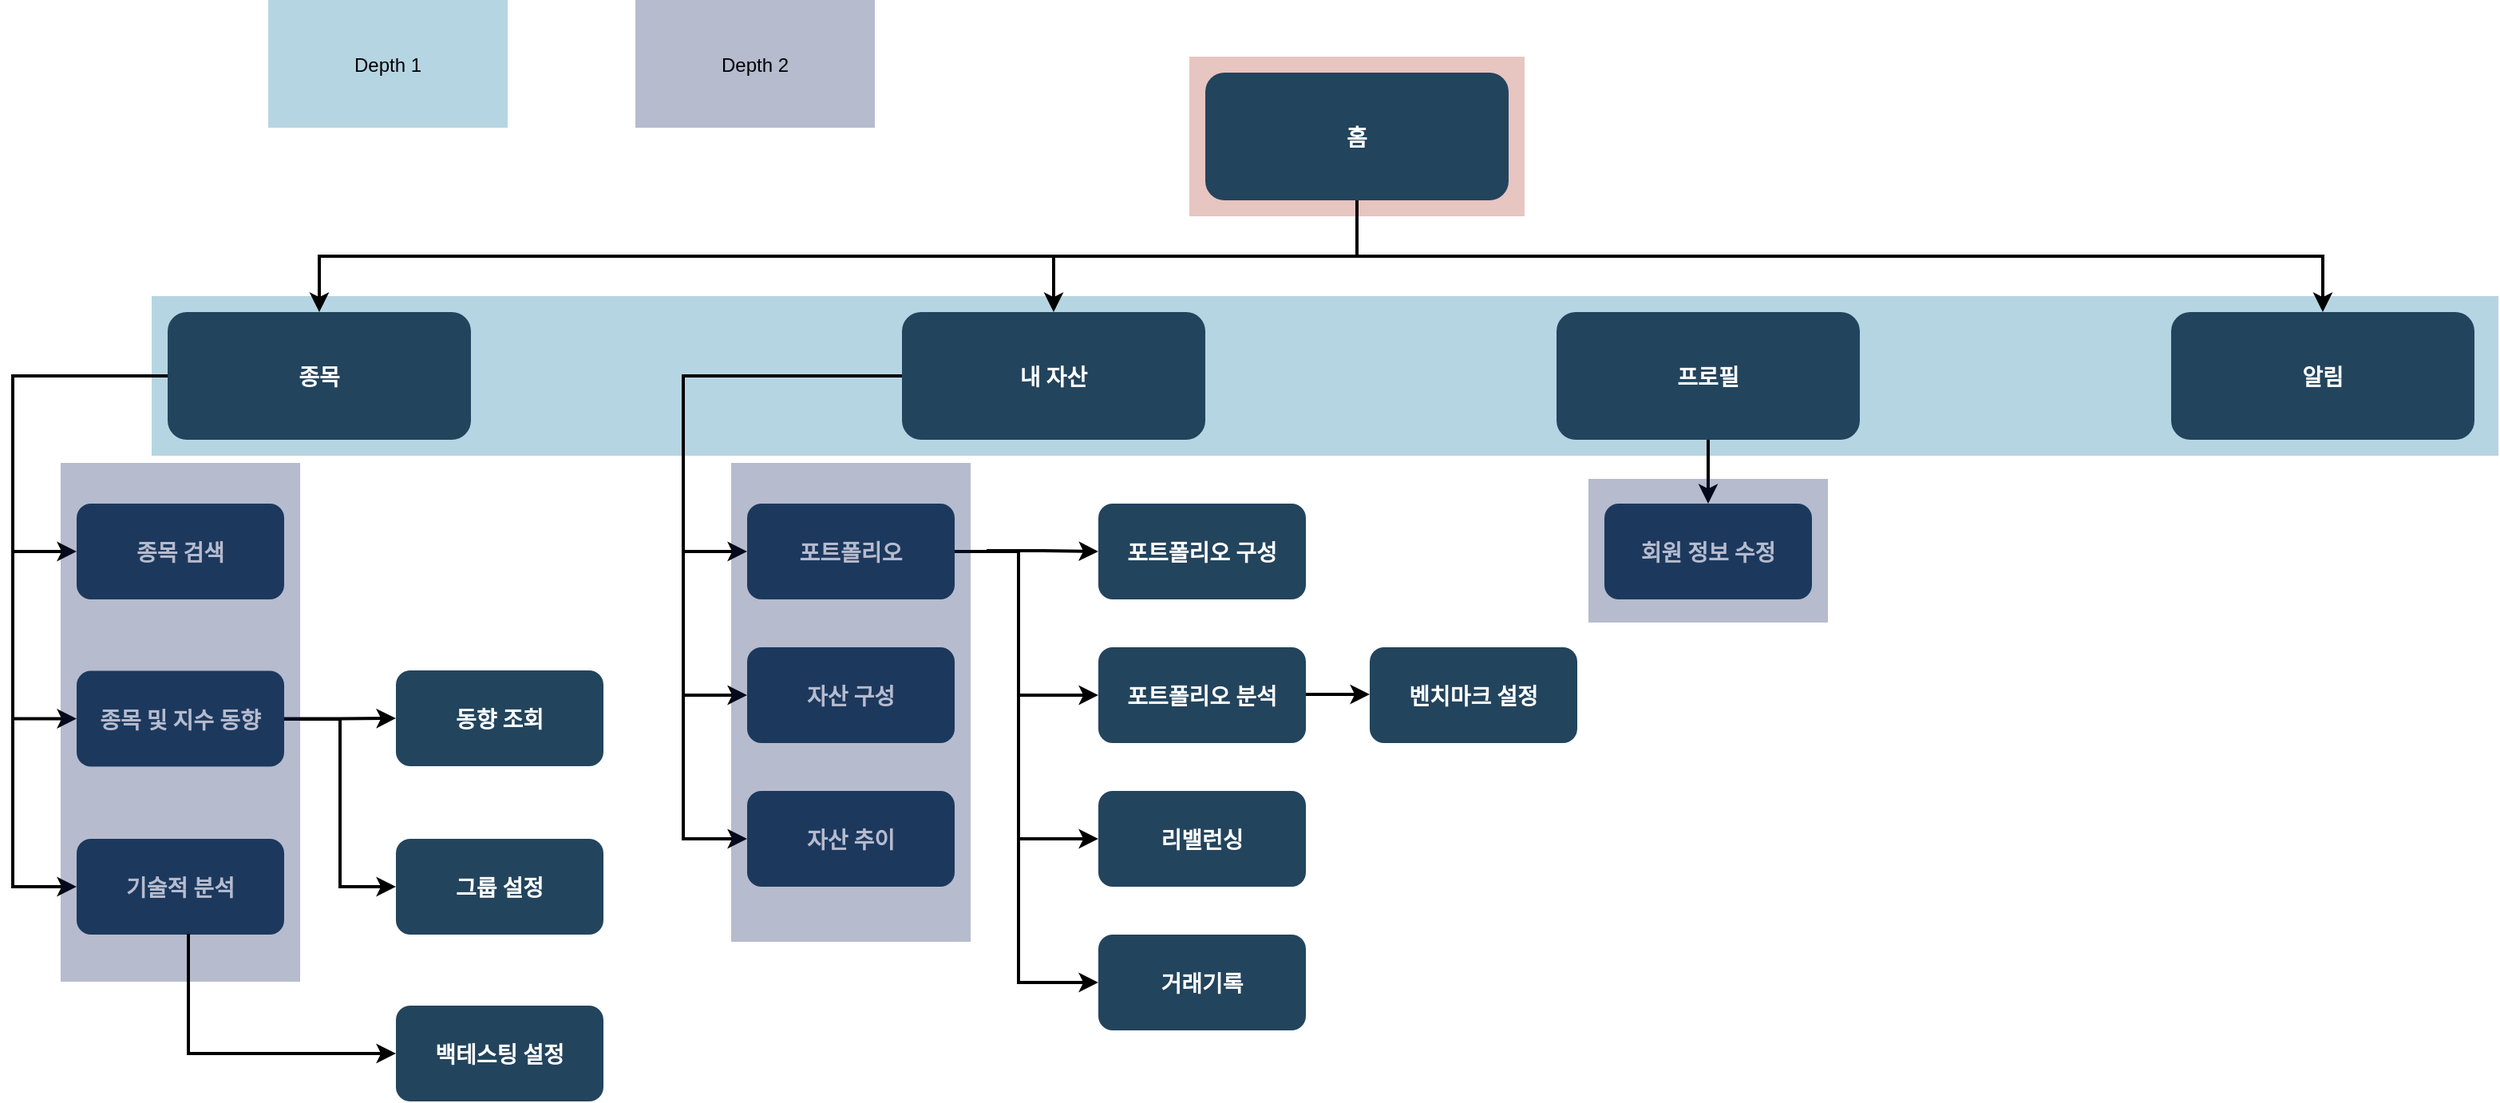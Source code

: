 <mxfile version="24.7.8">
  <diagram name="Page-1" id="2c0d36ab-eaac-3732-788b-9136903baeff">
    <mxGraphModel dx="1973" dy="921" grid="1" gridSize="10" guides="1" tooltips="1" connect="1" arrows="1" fold="1" page="1" pageScale="1.5" pageWidth="1169" pageHeight="827" background="none" math="0" shadow="0">
      <root>
        <mxCell id="0" />
        <mxCell id="1" parent="0" />
        <mxCell id="123" value="" style="fillColor=#AE4132;strokeColor=none;opacity=30;" parent="1" vertex="1">
          <mxGeometry x="747" y="175.5" width="210" height="100.0" as="geometry" />
        </mxCell>
        <mxCell id="122" value="" style="fillColor=#10739E;strokeColor=none;opacity=30;" parent="1" vertex="1">
          <mxGeometry x="97" y="325.5" width="1470" height="100.0" as="geometry" />
        </mxCell>
        <mxCell id="2" value="홈" style="rounded=1;fillColor=#23445D;gradientColor=none;strokeColor=none;fontColor=#FFFFFF;fontStyle=1;fontFamily=Tahoma;fontSize=14" parent="1" vertex="1">
          <mxGeometry x="757" y="185.5" width="190" height="80" as="geometry" />
        </mxCell>
        <mxCell id="4" value="알림" style="rounded=1;fillColor=#23445D;gradientColor=none;strokeColor=none;fontColor=#FFFFFF;fontStyle=1;fontFamily=Tahoma;fontSize=14" parent="1" vertex="1">
          <mxGeometry x="1362.0" y="335.5" width="190" height="80" as="geometry" />
        </mxCell>
        <mxCell id="9" value="" style="edgeStyle=elbowEdgeStyle;elbow=vertical;strokeWidth=2;rounded=0" parent="1" source="2" target="4" edge="1">
          <mxGeometry x="337" y="215.5" width="100" height="100" as="geometry">
            <mxPoint x="337" y="315.5" as="sourcePoint" />
            <mxPoint x="437" y="215.5" as="targetPoint" />
          </mxGeometry>
        </mxCell>
        <mxCell id="10" value="프로필" style="rounded=1;fillColor=#23445D;gradientColor=none;strokeColor=none;fontColor=#FFFFFF;fontStyle=1;fontFamily=Tahoma;fontSize=14" parent="1" vertex="1">
          <mxGeometry x="977" y="335.5" width="190" height="80" as="geometry" />
        </mxCell>
        <mxCell id="12" value="내 자산" style="rounded=1;fillColor=#23445D;gradientColor=none;strokeColor=none;fontColor=#FFFFFF;fontStyle=1;fontFamily=Tahoma;fontSize=14" parent="1" vertex="1">
          <mxGeometry x="567.0" y="335.5" width="190" height="80" as="geometry" />
        </mxCell>
        <mxCell id="13" value="종목" style="rounded=1;fillColor=#23445D;gradientColor=none;strokeColor=none;fontColor=#FFFFFF;fontStyle=1;fontFamily=Tahoma;fontSize=14" parent="1" vertex="1">
          <mxGeometry x="107" y="335.5" width="190" height="80" as="geometry" />
        </mxCell>
        <mxCell id="16" value="종목 검색" style="rounded=1;fillColor=#23445D;gradientColor=none;strokeColor=none;fontColor=#FFFFFF;fontStyle=1;fontFamily=Tahoma;fontSize=14" parent="1" vertex="1">
          <mxGeometry x="50" y="455.5" width="130" height="60" as="geometry" />
        </mxCell>
        <mxCell id="17" value="종목 및 지수 동향" style="rounded=1;fillColor=#23445D;gradientColor=none;strokeColor=none;fontColor=#FFFFFF;fontStyle=1;fontFamily=Tahoma;fontSize=14" parent="1" vertex="1">
          <mxGeometry x="50" y="560.25" width="130" height="60" as="geometry" />
        </mxCell>
        <mxCell id="18" value="기술적 분석" style="rounded=1;fillColor=#23445D;gradientColor=none;strokeColor=none;fontColor=#FFFFFF;fontStyle=1;fontFamily=Tahoma;fontSize=14" parent="1" vertex="1">
          <mxGeometry x="50" y="665.5" width="130" height="60" as="geometry" />
        </mxCell>
        <mxCell id="26" value="자산 구성" style="rounded=1;fillColor=#23445D;gradientColor=none;strokeColor=none;fontColor=#FFFFFF;fontStyle=1;fontFamily=Tahoma;fontSize=14" parent="1" vertex="1">
          <mxGeometry x="470" y="545.5" width="130" height="60" as="geometry" />
        </mxCell>
        <mxCell id="27" value="자산 추이" style="rounded=1;fillColor=#23445D;gradientColor=none;strokeColor=none;fontColor=#FFFFFF;fontStyle=1;fontFamily=Tahoma;fontSize=14" parent="1" vertex="1">
          <mxGeometry x="470" y="635.5" width="130" height="60" as="geometry" />
        </mxCell>
        <mxCell id="33" value="포트폴리오 구성" style="rounded=1;fillColor=#23445D;gradientColor=none;strokeColor=none;fontColor=#FFFFFF;fontStyle=1;fontFamily=Tahoma;fontSize=14" parent="1" vertex="1">
          <mxGeometry x="690" y="455.5" width="130" height="60" as="geometry" />
        </mxCell>
        <mxCell id="34" value="포트폴리오 분석" style="rounded=1;fillColor=#23445D;gradientColor=none;strokeColor=none;fontColor=#FFFFFF;fontStyle=1;fontFamily=Tahoma;fontSize=14" parent="1" vertex="1">
          <mxGeometry x="690" y="545.5" width="130" height="60" as="geometry" />
        </mxCell>
        <mxCell id="35" value="리밸런싱" style="rounded=1;fillColor=#23445D;gradientColor=none;strokeColor=none;fontColor=#FFFFFF;fontStyle=1;fontFamily=Tahoma;fontSize=14" parent="1" vertex="1">
          <mxGeometry x="690" y="635.5" width="130" height="60" as="geometry" />
        </mxCell>
        <mxCell id="36" value="거래기록" style="rounded=1;fillColor=#23445D;gradientColor=none;strokeColor=none;fontColor=#FFFFFF;fontStyle=1;fontFamily=Tahoma;fontSize=14" parent="1" vertex="1">
          <mxGeometry x="690" y="725.5" width="130" height="60" as="geometry" />
        </mxCell>
        <mxCell id="59" value="" style="edgeStyle=elbowEdgeStyle;elbow=vertical;strokeWidth=2;rounded=0" parent="1" source="2" target="12" edge="1">
          <mxGeometry x="347" y="225.5" width="100" height="100" as="geometry">
            <mxPoint x="862.0" y="275.5" as="sourcePoint" />
            <mxPoint x="1467.0" y="345.5" as="targetPoint" />
          </mxGeometry>
        </mxCell>
        <mxCell id="61" value="" style="edgeStyle=elbowEdgeStyle;elbow=vertical;strokeWidth=2;rounded=0" parent="1" source="2" target="13" edge="1">
          <mxGeometry x="-23" y="135.5" width="100" height="100" as="geometry">
            <mxPoint x="-23" y="235.5" as="sourcePoint" />
            <mxPoint x="77" y="135.5" as="targetPoint" />
          </mxGeometry>
        </mxCell>
        <mxCell id="64" value="" style="edgeStyle=elbowEdgeStyle;elbow=horizontal;strokeWidth=2;rounded=0;entryX=0;entryY=0.5;entryDx=0;entryDy=0;exitX=0;exitY=0.5;exitDx=0;exitDy=0;" parent="1" source="13" target="16" edge="1">
          <mxGeometry x="-23" y="135.5" width="100" height="100" as="geometry">
            <mxPoint x="97" y="425.5" as="sourcePoint" />
            <mxPoint x="137" y="495.5" as="targetPoint" />
            <Array as="points">
              <mxPoint x="10" y="440" />
            </Array>
          </mxGeometry>
        </mxCell>
        <mxCell id="65" value="" style="edgeStyle=elbowEdgeStyle;elbow=horizontal;strokeWidth=2;rounded=0;entryX=0;entryY=0.5;entryDx=0;entryDy=0;exitX=0;exitY=0.5;exitDx=0;exitDy=0;" parent="1" source="13" target="17" edge="1">
          <mxGeometry x="-23" y="135.5" width="100" height="100" as="geometry">
            <mxPoint x="97" y="425.5" as="sourcePoint" />
            <mxPoint x="137" y="580" as="targetPoint" />
            <Array as="points">
              <mxPoint x="10" y="490" />
            </Array>
          </mxGeometry>
        </mxCell>
        <mxCell id="67" value="" style="edgeStyle=elbowEdgeStyle;elbow=horizontal;strokeWidth=2;rounded=0;exitX=0;exitY=0.5;exitDx=0;exitDy=0;entryX=0;entryY=0.5;entryDx=0;entryDy=0;" parent="1" source="13" target="18" edge="1">
          <mxGeometry x="-23" y="135.5" width="100" height="100" as="geometry">
            <mxPoint x="80" y="380.0" as="sourcePoint" />
            <mxPoint x="113" y="684.5" as="targetPoint" />
            <Array as="points">
              <mxPoint x="10" y="550" />
            </Array>
          </mxGeometry>
        </mxCell>
        <mxCell id="70" value="" style="edgeStyle=elbowEdgeStyle;elbow=horizontal;strokeWidth=2;rounded=0;exitX=0;exitY=0.5;exitDx=0;exitDy=0;entryX=0;entryY=0.5;entryDx=0;entryDy=0;" parent="1" source="12" target="25" edge="1">
          <mxGeometry x="-23" y="135.5" width="100" height="100" as="geometry">
            <mxPoint x="-23" y="235.5" as="sourcePoint" />
            <mxPoint x="77" y="135.5" as="targetPoint" />
            <Array as="points">
              <mxPoint x="430" y="440" />
            </Array>
          </mxGeometry>
        </mxCell>
        <mxCell id="71" value="" style="edgeStyle=elbowEdgeStyle;elbow=horizontal;strokeWidth=2;rounded=0;exitX=0;exitY=0.5;exitDx=0;exitDy=0;entryX=0;entryY=0.5;entryDx=0;entryDy=0;" parent="1" source="12" target="26" edge="1">
          <mxGeometry x="-23" y="135.5" width="100" height="100" as="geometry">
            <mxPoint x="-23" y="235.5" as="sourcePoint" />
            <mxPoint x="77" y="135.5" as="targetPoint" />
            <Array as="points">
              <mxPoint x="430" y="480" />
            </Array>
          </mxGeometry>
        </mxCell>
        <mxCell id="75" value="" style="edgeStyle=elbowEdgeStyle;elbow=horizontal;strokeWidth=2;rounded=0;entryX=0;entryY=0.5;entryDx=0;entryDy=0;exitX=1;exitY=0.5;exitDx=0;exitDy=0;" parent="1" source="25" target="34" edge="1">
          <mxGeometry x="-23" y="135.5" width="100" height="100" as="geometry">
            <mxPoint x="610" y="485" as="sourcePoint" />
            <mxPoint x="723" y="560" as="targetPoint" />
            <Array as="points">
              <mxPoint x="640" y="530" />
            </Array>
          </mxGeometry>
        </mxCell>
        <mxCell id="76" value="" style="edgeStyle=elbowEdgeStyle;elbow=horizontal;strokeWidth=2;rounded=0;entryX=0;entryY=0.5;entryDx=0;entryDy=0;" parent="1" target="35" edge="1">
          <mxGeometry x="-23" y="135.5" width="100" height="100" as="geometry">
            <mxPoint x="640" y="573" as="sourcePoint" />
            <mxPoint x="717" y="668" as="targetPoint" />
            <Array as="points">
              <mxPoint x="640" y="643" />
            </Array>
          </mxGeometry>
        </mxCell>
        <mxCell id="Ag-aDaCQ0mfmiK7zDWWH-124" value="" style="edgeStyle=elbowEdgeStyle;elbow=horizontal;strokeWidth=2;rounded=0;entryX=0;entryY=0.5;entryDx=0;entryDy=0;" edge="1" parent="1" target="33">
          <mxGeometry x="-23" y="135.5" width="100" height="100" as="geometry">
            <mxPoint x="620" y="485" as="sourcePoint" />
            <mxPoint x="747" y="570" as="targetPoint" />
            <Array as="points" />
          </mxGeometry>
        </mxCell>
        <mxCell id="Ag-aDaCQ0mfmiK7zDWWH-126" value="" style="edgeStyle=elbowEdgeStyle;elbow=horizontal;strokeWidth=2;rounded=0;entryX=0;entryY=0.5;entryDx=0;entryDy=0;" edge="1" parent="1" target="36">
          <mxGeometry x="-23" y="135.5" width="100" height="100" as="geometry">
            <mxPoint x="640" y="660" as="sourcePoint" />
            <mxPoint x="717" y="755" as="targetPoint" />
            <Array as="points">
              <mxPoint x="640" y="730" />
            </Array>
          </mxGeometry>
        </mxCell>
        <mxCell id="Ag-aDaCQ0mfmiK7zDWWH-129" value="" style="edgeStyle=elbowEdgeStyle;elbow=horizontal;strokeWidth=2;rounded=0;exitX=0;exitY=0.5;exitDx=0;exitDy=0;entryX=0;entryY=0.5;entryDx=0;entryDy=0;" edge="1" parent="1" source="12" target="27">
          <mxGeometry x="-23" y="135.5" width="100" height="100" as="geometry">
            <mxPoint x="547" y="385.5" as="sourcePoint" />
            <mxPoint x="430" y="585.5" as="targetPoint" />
            <Array as="points">
              <mxPoint x="430" y="460" />
              <mxPoint x="410" y="520" />
            </Array>
          </mxGeometry>
        </mxCell>
        <mxCell id="Ag-aDaCQ0mfmiK7zDWWH-130" value="" style="edgeStyle=elbowEdgeStyle;elbow=horizontal;strokeWidth=2;rounded=0;entryX=0;entryY=0.5;entryDx=0;entryDy=0;" edge="1" parent="1" target="25">
          <mxGeometry x="-23" y="135.5" width="100" height="100" as="geometry">
            <mxPoint x="580" y="485" as="sourcePoint" />
            <mxPoint x="710" y="485" as="targetPoint" />
            <Array as="points" />
          </mxGeometry>
        </mxCell>
        <mxCell id="25" value="포트폴리오" style="rounded=1;fillColor=#23445D;gradientColor=none;strokeColor=none;fontColor=#FFFFFF;fontStyle=1;fontFamily=Tahoma;fontSize=14" parent="1" vertex="1">
          <mxGeometry x="470" y="455.5" width="130" height="60" as="geometry" />
        </mxCell>
        <mxCell id="Ag-aDaCQ0mfmiK7zDWWH-132" value="" style="edgeStyle=elbowEdgeStyle;elbow=horizontal;strokeWidth=2;rounded=0;entryX=0;entryY=0.5;entryDx=0;entryDy=0;exitX=1;exitY=0.5;exitDx=0;exitDy=0;" edge="1" parent="1" source="17" target="Ag-aDaCQ0mfmiK7zDWWH-131">
          <mxGeometry x="-23" y="135.5" width="100" height="100" as="geometry">
            <mxPoint x="250" y="650" as="sourcePoint" />
            <mxPoint x="270" y="770" as="targetPoint" />
            <Array as="points" />
          </mxGeometry>
        </mxCell>
        <mxCell id="Ag-aDaCQ0mfmiK7zDWWH-131" value="동향 조회" style="rounded=1;fillColor=#23445D;gradientColor=none;strokeColor=none;fontColor=#FFFFFF;fontStyle=1;fontFamily=Tahoma;fontSize=14" vertex="1" parent="1">
          <mxGeometry x="250" y="560" width="130" height="60" as="geometry" />
        </mxCell>
        <mxCell id="Ag-aDaCQ0mfmiK7zDWWH-134" value="그룹 설정" style="rounded=1;fillColor=#23445D;gradientColor=none;strokeColor=none;fontColor=#FFFFFF;fontStyle=1;fontFamily=Tahoma;fontSize=14" vertex="1" parent="1">
          <mxGeometry x="250" y="665.5" width="130" height="60" as="geometry" />
        </mxCell>
        <mxCell id="Ag-aDaCQ0mfmiK7zDWWH-135" value="" style="edgeStyle=elbowEdgeStyle;elbow=horizontal;strokeWidth=2;rounded=0;entryX=0;entryY=0.5;entryDx=0;entryDy=0;exitX=1;exitY=0.5;exitDx=0;exitDy=0;" edge="1" parent="1" target="Ag-aDaCQ0mfmiK7zDWWH-134">
          <mxGeometry x="-23" y="135.5" width="100" height="100" as="geometry">
            <mxPoint x="180" y="590.5" as="sourcePoint" />
            <mxPoint x="250" y="635.5" as="targetPoint" />
            <Array as="points" />
          </mxGeometry>
        </mxCell>
        <mxCell id="Ag-aDaCQ0mfmiK7zDWWH-137" value="백테스팅 설정" style="rounded=1;fillColor=#23445D;gradientColor=none;strokeColor=none;fontColor=#FFFFFF;fontStyle=1;fontFamily=Tahoma;fontSize=14" vertex="1" parent="1">
          <mxGeometry x="250" y="770" width="130" height="60" as="geometry" />
        </mxCell>
        <mxCell id="Ag-aDaCQ0mfmiK7zDWWH-138" value="회원 정보 수정" style="rounded=1;fillColor=#23445D;gradientColor=none;strokeColor=none;fontColor=#FFFFFF;fontStyle=1;fontFamily=Tahoma;fontSize=14" vertex="1" parent="1">
          <mxGeometry x="1007" y="455.5" width="130" height="60" as="geometry" />
        </mxCell>
        <mxCell id="Ag-aDaCQ0mfmiK7zDWWH-139" value="" style="edgeStyle=elbowEdgeStyle;elbow=horizontal;strokeWidth=2;rounded=0;exitX=0.5;exitY=1;exitDx=0;exitDy=0;" edge="1" parent="1" source="10" target="Ag-aDaCQ0mfmiK7zDWWH-138">
          <mxGeometry x="-23" y="135.5" width="100" height="100" as="geometry">
            <mxPoint x="1057" y="455.5" as="sourcePoint" />
            <mxPoint x="1080" y="500" as="targetPoint" />
            <Array as="points">
              <mxPoint x="1072" y="460" />
              <mxPoint x="900" y="600.5" />
            </Array>
          </mxGeometry>
        </mxCell>
        <mxCell id="Ag-aDaCQ0mfmiK7zDWWH-140" value="" style="edgeStyle=elbowEdgeStyle;elbow=horizontal;strokeWidth=2;rounded=0;exitX=1;exitY=0.5;exitDx=0;exitDy=0;entryX=0;entryY=0.5;entryDx=0;entryDy=0;" edge="1" parent="1" target="Ag-aDaCQ0mfmiK7zDWWH-141">
          <mxGeometry x="-23" y="135.5" width="100" height="100" as="geometry">
            <mxPoint x="820" y="575" as="sourcePoint" />
            <mxPoint x="910" y="630" as="targetPoint" />
            <Array as="points">
              <mxPoint x="860" y="620" />
            </Array>
          </mxGeometry>
        </mxCell>
        <mxCell id="Ag-aDaCQ0mfmiK7zDWWH-141" value="벤치마크 설정" style="rounded=1;fillColor=#23445D;gradientColor=none;strokeColor=none;fontColor=#FFFFFF;fontStyle=1;fontFamily=Tahoma;fontSize=14" vertex="1" parent="1">
          <mxGeometry x="860" y="545.5" width="130" height="60" as="geometry" />
        </mxCell>
        <mxCell id="Ag-aDaCQ0mfmiK7zDWWH-143" value="" style="fillColor=#10205E;strokeColor=none;opacity=30;" vertex="1" parent="1">
          <mxGeometry x="40" y="430" width="150" height="325" as="geometry" />
        </mxCell>
        <mxCell id="Ag-aDaCQ0mfmiK7zDWWH-146" value="" style="fillColor=#10205E;strokeColor=none;opacity=30;" vertex="1" parent="1">
          <mxGeometry x="460" y="430" width="150" height="300" as="geometry" />
        </mxCell>
        <mxCell id="Ag-aDaCQ0mfmiK7zDWWH-147" value="" style="fillColor=#10205E;strokeColor=none;opacity=30;" vertex="1" parent="1">
          <mxGeometry x="997" y="440" width="150" height="90" as="geometry" />
        </mxCell>
        <mxCell id="Ag-aDaCQ0mfmiK7zDWWH-149" value="Depth 1" style="fillColor=#10739E;strokeColor=none;opacity=30;" vertex="1" parent="1">
          <mxGeometry x="170" y="140" width="150" height="80" as="geometry" />
        </mxCell>
        <mxCell id="Ag-aDaCQ0mfmiK7zDWWH-150" value="Depth 2" style="fillColor=#10205E;strokeColor=none;opacity=30;" vertex="1" parent="1">
          <mxGeometry x="400" y="140" width="150" height="80" as="geometry" />
        </mxCell>
        <mxCell id="Ag-aDaCQ0mfmiK7zDWWH-153" value="" style="edgeStyle=elbowEdgeStyle;elbow=horizontal;strokeWidth=2;rounded=0;entryX=0;entryY=0.5;entryDx=0;entryDy=0;" edge="1" parent="1" target="Ag-aDaCQ0mfmiK7zDWWH-137">
          <mxGeometry x="-23" y="135.5" width="100" height="100" as="geometry">
            <mxPoint x="120" y="725" as="sourcePoint" />
            <mxPoint x="167" y="933" as="targetPoint" />
            <Array as="points">
              <mxPoint x="120" y="830" />
            </Array>
          </mxGeometry>
        </mxCell>
      </root>
    </mxGraphModel>
  </diagram>
</mxfile>
